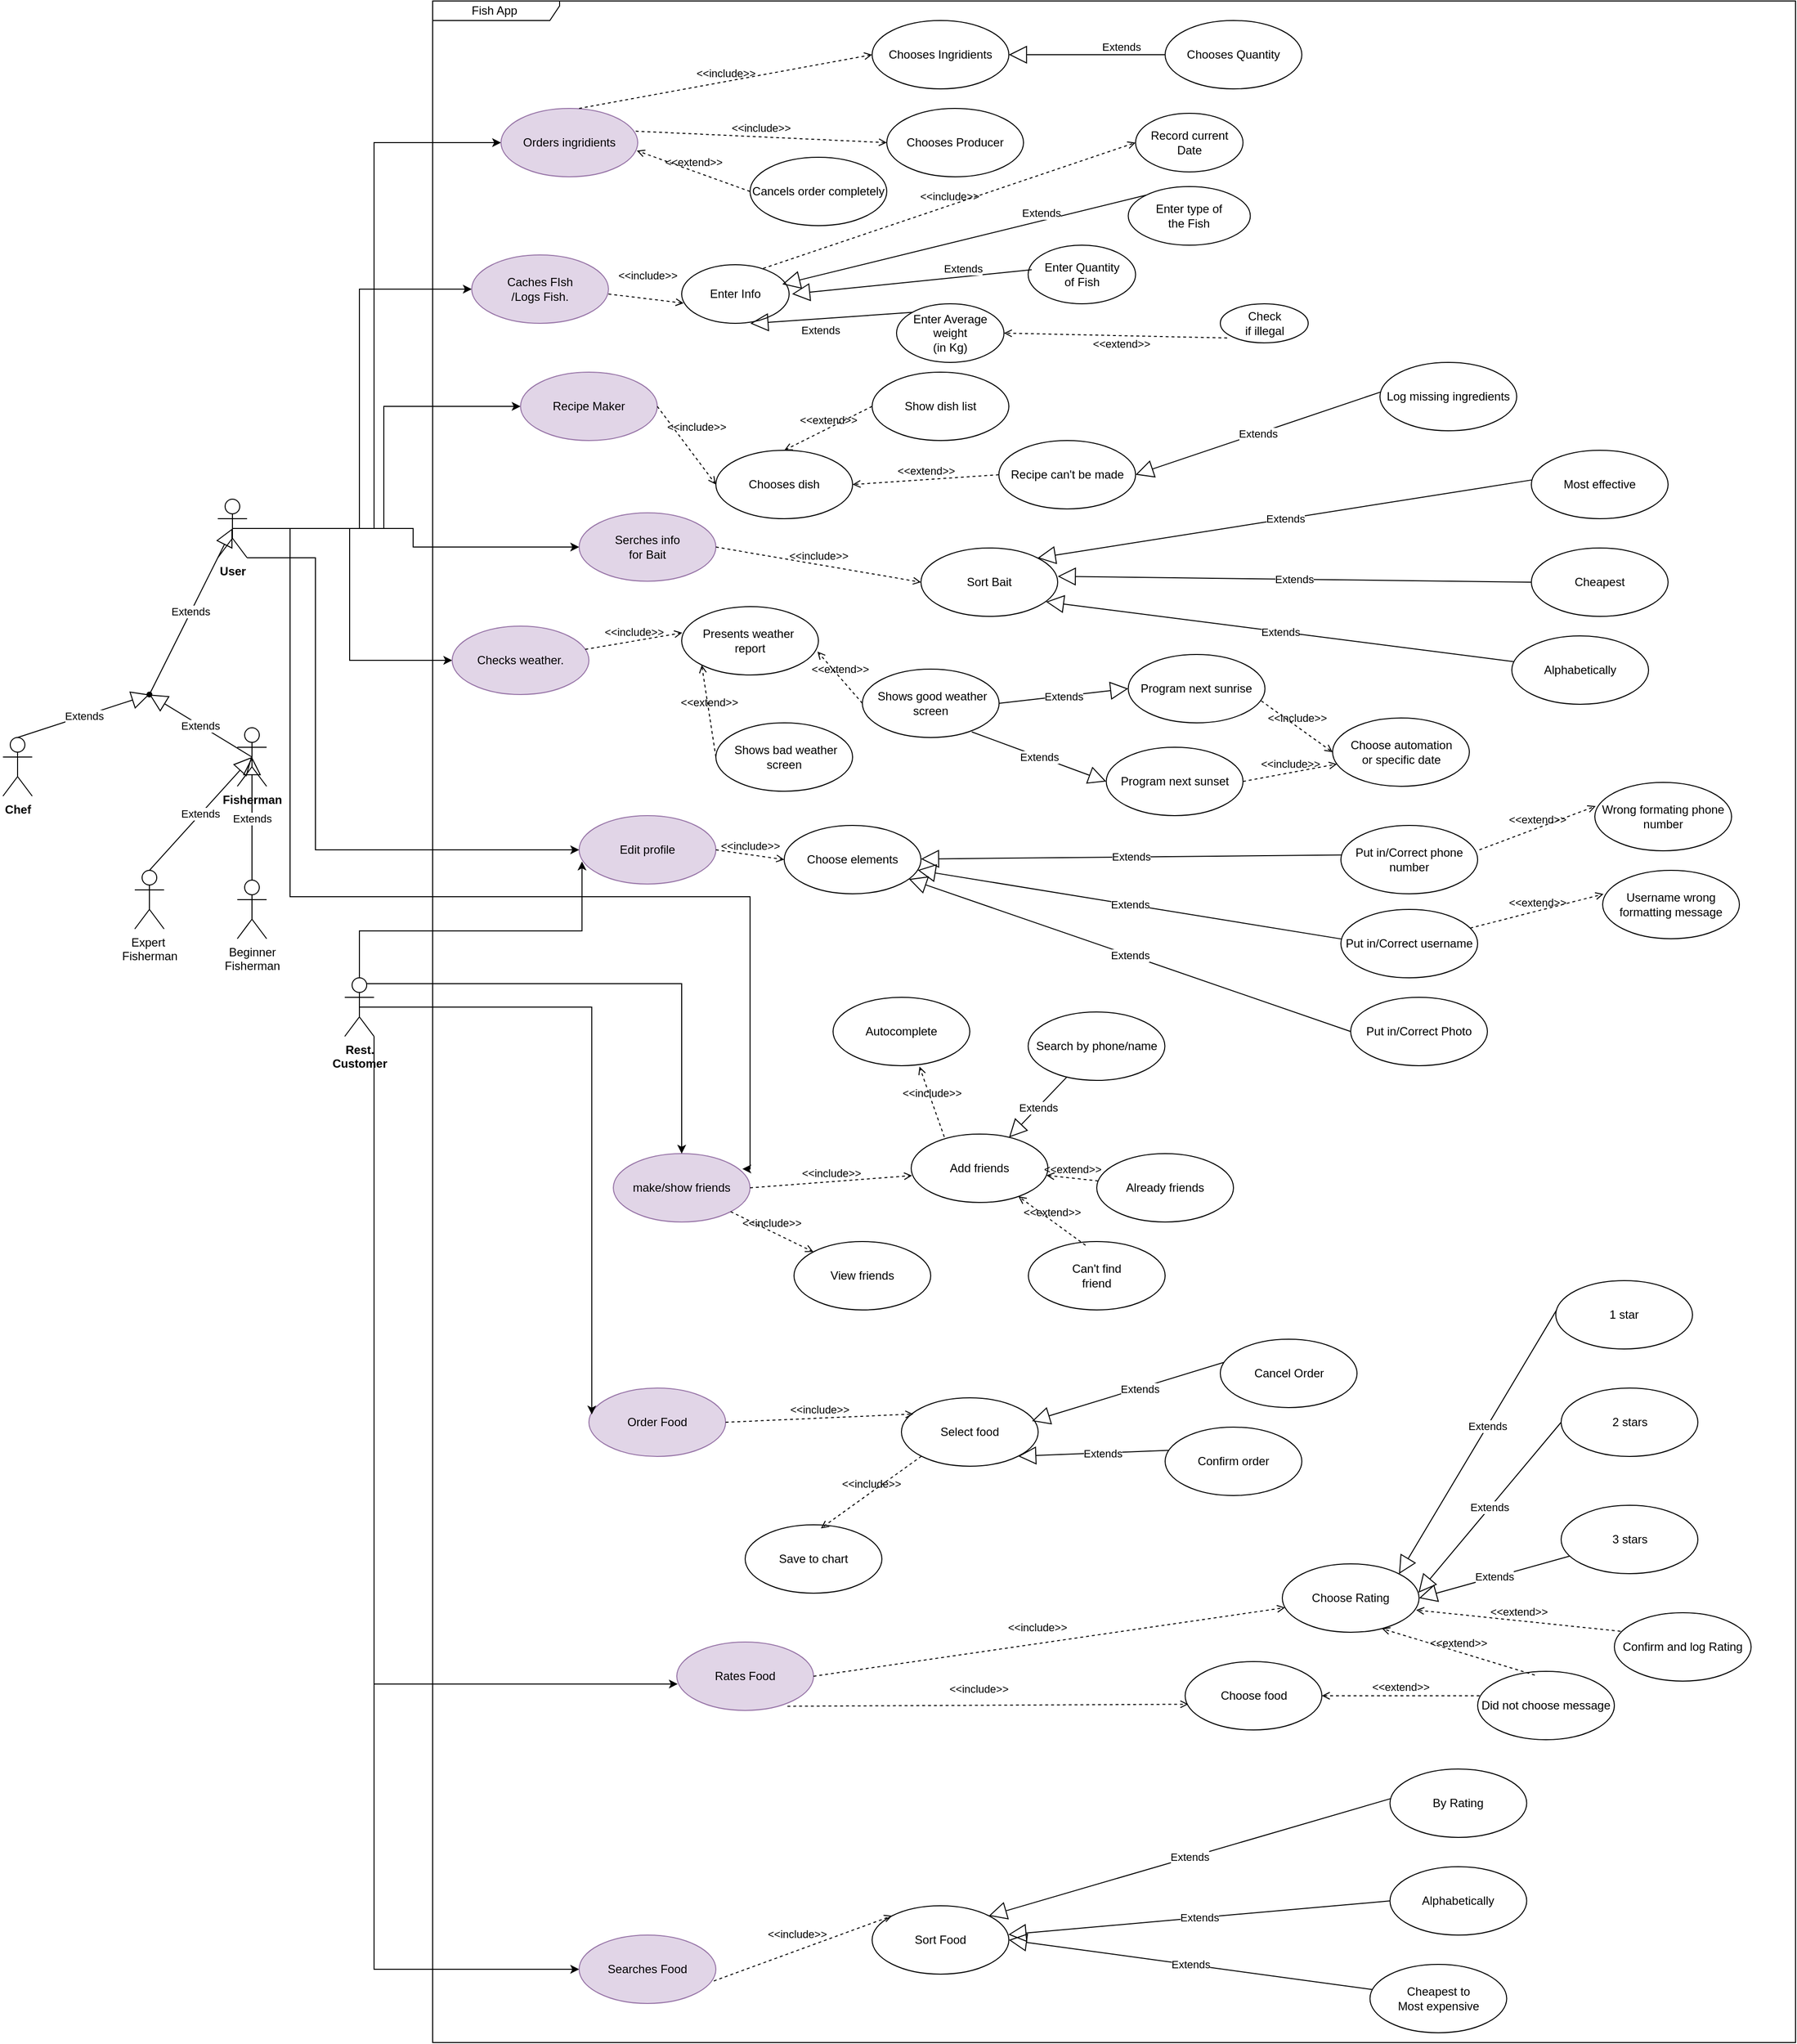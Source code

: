 <mxfile version="27.1.1">
  <diagram name="Page-1" id="aWUXcd9DG55_SVHLmrhw">
    <mxGraphModel dx="2302" dy="1901" grid="1" gridSize="10" guides="1" tooltips="1" connect="1" arrows="1" fold="1" page="1" pageScale="1" pageWidth="850" pageHeight="1100" math="0" shadow="0">
      <root>
        <mxCell id="0" />
        <mxCell id="1" parent="0" />
        <mxCell id="ez_9y8IXUy5wVjMBMklD-14" style="edgeStyle=orthogonalEdgeStyle;rounded=0;orthogonalLoop=1;jettySize=auto;html=1;exitX=0.5;exitY=0.5;exitDx=0;exitDy=0;exitPerimeter=0;entryX=0;entryY=0.5;entryDx=0;entryDy=0;" parent="1" source="ez_9y8IXUy5wVjMBMklD-1" target="ez_9y8IXUy5wVjMBMklD-13" edge="1">
          <mxGeometry relative="1" as="geometry" />
        </mxCell>
        <mxCell id="ez_9y8IXUy5wVjMBMklD-29" style="edgeStyle=orthogonalEdgeStyle;rounded=0;orthogonalLoop=1;jettySize=auto;html=1;exitX=0.5;exitY=0.5;exitDx=0;exitDy=0;exitPerimeter=0;entryX=0;entryY=0.5;entryDx=0;entryDy=0;" parent="1" source="ez_9y8IXUy5wVjMBMklD-1" target="ez_9y8IXUy5wVjMBMklD-28" edge="1">
          <mxGeometry relative="1" as="geometry" />
        </mxCell>
        <mxCell id="ez_9y8IXUy5wVjMBMklD-81" style="edgeStyle=orthogonalEdgeStyle;rounded=0;orthogonalLoop=1;jettySize=auto;html=1;exitX=0.5;exitY=0.5;exitDx=0;exitDy=0;exitPerimeter=0;entryX=0;entryY=0.5;entryDx=0;entryDy=0;" parent="1" source="ez_9y8IXUy5wVjMBMklD-1" target="ez_9y8IXUy5wVjMBMklD-80" edge="1">
          <mxGeometry relative="1" as="geometry" />
        </mxCell>
        <object label="&lt;b&gt;User&lt;/b&gt;" id="ez_9y8IXUy5wVjMBMklD-1">
          <mxCell style="shape=umlActor;verticalLabelPosition=bottom;verticalAlign=top;html=1;outlineConnect=0;movable=1;resizable=1;rotatable=1;deletable=1;editable=1;locked=0;connectable=1;" parent="1" vertex="1">
            <mxGeometry x="-50" y="-10" width="30" height="60" as="geometry" />
          </mxCell>
        </object>
        <mxCell id="ez_9y8IXUy5wVjMBMklD-5" value="Fish App&amp;nbsp;" style="shape=umlFrame;whiteSpace=wrap;html=1;pointerEvents=0;width=130;height=20;" parent="1" vertex="1">
          <mxGeometry x="170" y="-520" width="1395.5" height="2090" as="geometry" />
        </mxCell>
        <mxCell id="ez_9y8IXUy5wVjMBMklD-16" style="edgeStyle=orthogonalEdgeStyle;rounded=0;orthogonalLoop=1;jettySize=auto;html=1;entryX=0;entryY=0.5;entryDx=0;entryDy=0;exitX=0.5;exitY=0.5;exitDx=0;exitDy=0;exitPerimeter=0;" parent="1" source="ez_9y8IXUy5wVjMBMklD-1" target="ez_9y8IXUy5wVjMBMklD-15" edge="1">
          <mxGeometry relative="1" as="geometry">
            <mxPoint x="40" y="280" as="sourcePoint" />
          </mxGeometry>
        </mxCell>
        <mxCell id="ez_9y8IXUy5wVjMBMklD-31" style="edgeStyle=orthogonalEdgeStyle;rounded=0;orthogonalLoop=1;jettySize=auto;html=1;exitX=1;exitY=1;exitDx=0;exitDy=0;exitPerimeter=0;entryX=0;entryY=0.5;entryDx=0;entryDy=0;" parent="1" source="ez_9y8IXUy5wVjMBMklD-8" target="ez_9y8IXUy5wVjMBMklD-30" edge="1">
          <mxGeometry relative="1" as="geometry" />
        </mxCell>
        <object label="&lt;b&gt;Rest.&lt;br&gt;Customer&lt;/b&gt;" id="ez_9y8IXUy5wVjMBMklD-8">
          <mxCell style="shape=umlActor;verticalLabelPosition=bottom;verticalAlign=top;html=1;outlineConnect=0;movable=1;resizable=1;rotatable=1;deletable=1;editable=1;locked=0;connectable=1;" parent="1" vertex="1">
            <mxGeometry x="80" y="480" width="30" height="60" as="geometry" />
          </mxCell>
        </object>
        <mxCell id="ez_9y8IXUy5wVjMBMklD-13" value="Caches FIsh&lt;br&gt;/Logs Fish." style="ellipse;whiteSpace=wrap;html=1;fillColor=#e1d5e7;strokeColor=#9673a6;" parent="1" vertex="1">
          <mxGeometry x="210" y="-260" width="140" height="70" as="geometry" />
        </mxCell>
        <mxCell id="ez_9y8IXUy5wVjMBMklD-15" value="Recipe Maker" style="ellipse;whiteSpace=wrap;html=1;fillColor=#e1d5e7;strokeColor=#9673a6;" parent="1" vertex="1">
          <mxGeometry x="260" y="-140" width="140" height="70" as="geometry" />
        </mxCell>
        <mxCell id="ez_9y8IXUy5wVjMBMklD-17" value="Order Food" style="ellipse;whiteSpace=wrap;html=1;fillColor=#e1d5e7;strokeColor=#9673a6;" parent="1" vertex="1">
          <mxGeometry x="330" y="900" width="140" height="70" as="geometry" />
        </mxCell>
        <mxCell id="ez_9y8IXUy5wVjMBMklD-18" style="edgeStyle=orthogonalEdgeStyle;rounded=0;orthogonalLoop=1;jettySize=auto;html=1;entryX=0.021;entryY=0.386;entryDx=0;entryDy=0;entryPerimeter=0;exitX=0.5;exitY=0.5;exitDx=0;exitDy=0;exitPerimeter=0;" parent="1" source="ez_9y8IXUy5wVjMBMklD-8" target="ez_9y8IXUy5wVjMBMklD-17" edge="1">
          <mxGeometry relative="1" as="geometry" />
        </mxCell>
        <mxCell id="ez_9y8IXUy5wVjMBMklD-20" value="Rates Food" style="ellipse;whiteSpace=wrap;html=1;fillColor=#e1d5e7;strokeColor=#9673a6;" parent="1" vertex="1">
          <mxGeometry x="420" y="1160" width="140" height="70" as="geometry" />
        </mxCell>
        <mxCell id="ez_9y8IXUy5wVjMBMklD-21" style="edgeStyle=orthogonalEdgeStyle;rounded=0;orthogonalLoop=1;jettySize=auto;html=1;exitX=1;exitY=1;exitDx=0;exitDy=0;exitPerimeter=0;entryX=0.007;entryY=0.614;entryDx=0;entryDy=0;entryPerimeter=0;" parent="1" source="ez_9y8IXUy5wVjMBMklD-8" target="ez_9y8IXUy5wVjMBMklD-20" edge="1">
          <mxGeometry relative="1" as="geometry" />
        </mxCell>
        <mxCell id="ez_9y8IXUy5wVjMBMklD-28" value="Checks weather." style="ellipse;whiteSpace=wrap;html=1;fillColor=#e1d5e7;strokeColor=#9673a6;" parent="1" vertex="1">
          <mxGeometry x="190" y="120" width="140" height="70" as="geometry" />
        </mxCell>
        <mxCell id="ez_9y8IXUy5wVjMBMklD-30" value="Searches Food" style="ellipse;whiteSpace=wrap;html=1;fillColor=#e1d5e7;strokeColor=#9673a6;" parent="1" vertex="1">
          <mxGeometry x="320" y="1460" width="140" height="70" as="geometry" />
        </mxCell>
        <mxCell id="ez_9y8IXUy5wVjMBMklD-34" value="Cancel Order" style="ellipse;whiteSpace=wrap;html=1;" parent="1" vertex="1">
          <mxGeometry x="976.5" y="850" width="140" height="70" as="geometry" />
        </mxCell>
        <mxCell id="ez_9y8IXUy5wVjMBMklD-48" value="By Rating" style="ellipse;whiteSpace=wrap;html=1;" parent="1" vertex="1">
          <mxGeometry x="1150.25" y="1290" width="140" height="70" as="geometry" />
        </mxCell>
        <mxCell id="ez_9y8IXUy5wVjMBMklD-49" value="Alphabetically" style="ellipse;whiteSpace=wrap;html=1;" parent="1" vertex="1">
          <mxGeometry x="1150.25" y="1390" width="140" height="70" as="geometry" />
        </mxCell>
        <mxCell id="ez_9y8IXUy5wVjMBMklD-50" value="Cheapest to&lt;br&gt;Most expensive" style="ellipse;whiteSpace=wrap;html=1;" parent="1" vertex="1">
          <mxGeometry x="1129.75" y="1490" width="140" height="70" as="geometry" />
        </mxCell>
        <mxCell id="ez_9y8IXUy5wVjMBMklD-80" value="Serches info&lt;br&gt;for Bait" style="ellipse;whiteSpace=wrap;html=1;fillColor=#e1d5e7;strokeColor=#9673a6;" parent="1" vertex="1">
          <mxGeometry x="320" y="4" width="140" height="70" as="geometry" />
        </mxCell>
        <object label="&lt;b&gt;Chef&lt;/b&gt;" id="ez_9y8IXUy5wVjMBMklD-121">
          <mxCell style="shape=umlActor;verticalLabelPosition=bottom;verticalAlign=top;html=1;outlineConnect=0;movable=1;resizable=1;rotatable=1;deletable=1;editable=1;locked=0;connectable=1;" parent="1" vertex="1">
            <mxGeometry x="-270" y="234" width="30" height="60" as="geometry" />
          </mxCell>
        </object>
        <object label="&lt;b&gt;Fisherman&lt;/b&gt;" id="ez_9y8IXUy5wVjMBMklD-122">
          <mxCell style="shape=umlActor;verticalLabelPosition=bottom;verticalAlign=top;html=1;outlineConnect=0;movable=1;resizable=1;rotatable=1;deletable=1;editable=1;locked=0;connectable=1;" parent="1" vertex="1">
            <mxGeometry x="-30" y="224" width="30" height="60" as="geometry" />
          </mxCell>
        </object>
        <mxCell id="mqHruLJRzrLuczPYelR6-5" value="" style="shape=waypoint;sketch=0;fillStyle=solid;size=6;pointerEvents=1;points=[];fillColor=none;resizable=0;rotatable=0;perimeter=centerPerimeter;snapToPoint=1;" parent="1" vertex="1">
          <mxGeometry x="-130" y="180" width="20" height="20" as="geometry" />
        </mxCell>
        <mxCell id="mqHruLJRzrLuczPYelR6-11" value="Sort Food" style="ellipse;whiteSpace=wrap;html=1;" parent="1" vertex="1">
          <mxGeometry x="620" y="1430" width="140" height="70" as="geometry" />
        </mxCell>
        <mxCell id="mqHruLJRzrLuczPYelR6-15" value="Extends" style="endArrow=block;endSize=16;endFill=0;html=1;rounded=0;exitX=0.5;exitY=0;exitDx=0;exitDy=0;exitPerimeter=0;entryX=0.433;entryY=0.725;entryDx=0;entryDy=0;entryPerimeter=0;" parent="1" source="ez_9y8IXUy5wVjMBMklD-121" target="mqHruLJRzrLuczPYelR6-5" edge="1">
          <mxGeometry width="160" relative="1" as="geometry">
            <mxPoint x="30" y="200" as="sourcePoint" />
            <mxPoint x="190" y="200" as="targetPoint" />
          </mxGeometry>
        </mxCell>
        <mxCell id="mqHruLJRzrLuczPYelR6-16" value="Extends" style="endArrow=block;endSize=16;endFill=0;html=1;rounded=0;exitX=0.5;exitY=0.5;exitDx=0;exitDy=0;exitPerimeter=0;entryX=0.892;entryY=0.558;entryDx=0;entryDy=0;entryPerimeter=0;" parent="1" source="ez_9y8IXUy5wVjMBMklD-122" target="mqHruLJRzrLuczPYelR6-5" edge="1">
          <mxGeometry width="160" relative="1" as="geometry">
            <mxPoint x="-105" y="314" as="sourcePoint" />
            <mxPoint x="-110" y="200" as="targetPoint" />
          </mxGeometry>
        </mxCell>
        <mxCell id="mqHruLJRzrLuczPYelR6-17" value="Extends" style="endArrow=block;endSize=16;endFill=0;html=1;rounded=0;entryX=0.5;entryY=0.5;entryDx=0;entryDy=0;entryPerimeter=0;" parent="1" target="ez_9y8IXUy5wVjMBMklD-1" edge="1">
          <mxGeometry width="160" relative="1" as="geometry">
            <mxPoint x="-120" y="190" as="sourcePoint" />
            <mxPoint x="-100" y="210" as="targetPoint" />
          </mxGeometry>
        </mxCell>
        <mxCell id="mqHruLJRzrLuczPYelR6-19" value="Extends" style="endArrow=block;endSize=16;endFill=0;html=1;rounded=0;entryX=1;entryY=0.5;entryDx=0;entryDy=0;" parent="1" source="ez_9y8IXUy5wVjMBMklD-50" target="mqHruLJRzrLuczPYelR6-11" edge="1">
          <mxGeometry width="160" relative="1" as="geometry">
            <mxPoint x="702.5" y="988" as="sourcePoint" />
            <mxPoint x="697.5" y="874" as="targetPoint" />
          </mxGeometry>
        </mxCell>
        <mxCell id="mqHruLJRzrLuczPYelR6-21" value="Extends" style="endArrow=block;endSize=16;endFill=0;html=1;rounded=0;entryX=0.996;entryY=0.421;entryDx=0;entryDy=0;entryPerimeter=0;exitX=0;exitY=0.5;exitDx=0;exitDy=0;" parent="1" source="ez_9y8IXUy5wVjMBMklD-49" target="mqHruLJRzrLuczPYelR6-11" edge="1">
          <mxGeometry width="160" relative="1" as="geometry">
            <mxPoint x="720" y="914" as="sourcePoint" />
            <mxPoint x="880" y="914" as="targetPoint" />
          </mxGeometry>
        </mxCell>
        <mxCell id="mqHruLJRzrLuczPYelR6-22" value="Extends" style="endArrow=block;endSize=16;endFill=0;html=1;rounded=0;exitX=0.005;exitY=0.433;exitDx=0;exitDy=0;exitPerimeter=0;entryX=1;entryY=0;entryDx=0;entryDy=0;" parent="1" source="ez_9y8IXUy5wVjMBMklD-48" target="mqHruLJRzrLuczPYelR6-11" edge="1">
          <mxGeometry width="160" relative="1" as="geometry">
            <mxPoint x="720" y="894" as="sourcePoint" />
            <mxPoint x="880" y="894" as="targetPoint" />
          </mxGeometry>
        </mxCell>
        <mxCell id="mqHruLJRzrLuczPYelR6-26" value="&amp;lt;&amp;lt;include&amp;gt;&amp;gt;" style="html=1;verticalAlign=bottom;labelBackgroundColor=none;endArrow=open;endFill=0;dashed=1;rounded=0;entryX=0;entryY=0;entryDx=0;entryDy=0;exitX=0.985;exitY=0.671;exitDx=0;exitDy=0;exitPerimeter=0;" parent="1" source="ez_9y8IXUy5wVjMBMklD-30" target="mqHruLJRzrLuczPYelR6-11" edge="1">
          <mxGeometry x="-0.044" y="8" width="160" relative="1" as="geometry">
            <mxPoint x="390" y="834" as="sourcePoint" />
            <mxPoint x="550" y="834" as="targetPoint" />
            <mxPoint as="offset" />
          </mxGeometry>
        </mxCell>
        <mxCell id="mqHruLJRzrLuczPYelR6-28" value="1 star" style="ellipse;whiteSpace=wrap;html=1;" parent="1" vertex="1">
          <mxGeometry x="1320" y="790" width="140" height="70" as="geometry" />
        </mxCell>
        <mxCell id="mqHruLJRzrLuczPYelR6-29" value="2 stars" style="ellipse;whiteSpace=wrap;html=1;" parent="1" vertex="1">
          <mxGeometry x="1325.5" y="900" width="140" height="70" as="geometry" />
        </mxCell>
        <mxCell id="mqHruLJRzrLuczPYelR6-30" value="3 stars" style="ellipse;whiteSpace=wrap;html=1;" parent="1" vertex="1">
          <mxGeometry x="1325.5" y="1020" width="140" height="70" as="geometry" />
        </mxCell>
        <mxCell id="mqHruLJRzrLuczPYelR6-31" value="Choose Rating" style="ellipse;whiteSpace=wrap;html=1;" parent="1" vertex="1">
          <mxGeometry x="1040" y="1080" width="140" height="70" as="geometry" />
        </mxCell>
        <mxCell id="mqHruLJRzrLuczPYelR6-32" value="Extends" style="endArrow=block;endSize=16;endFill=0;html=1;rounded=0;entryX=1;entryY=0.5;entryDx=0;entryDy=0;" parent="1" source="mqHruLJRzrLuczPYelR6-30" target="mqHruLJRzrLuczPYelR6-31" edge="1">
          <mxGeometry width="160" relative="1" as="geometry">
            <mxPoint x="1207.5" y="1074" as="sourcePoint" />
            <mxPoint x="1202.5" y="960" as="targetPoint" />
          </mxGeometry>
        </mxCell>
        <mxCell id="mqHruLJRzrLuczPYelR6-33" value="Extends" style="endArrow=block;endSize=16;endFill=0;html=1;rounded=0;entryX=0.996;entryY=0.421;entryDx=0;entryDy=0;entryPerimeter=0;exitX=0;exitY=0.5;exitDx=0;exitDy=0;" parent="1" source="mqHruLJRzrLuczPYelR6-29" target="mqHruLJRzrLuczPYelR6-31" edge="1">
          <mxGeometry width="160" relative="1" as="geometry">
            <mxPoint x="1225" y="1000" as="sourcePoint" />
            <mxPoint x="1385" y="1000" as="targetPoint" />
          </mxGeometry>
        </mxCell>
        <mxCell id="mqHruLJRzrLuczPYelR6-34" value="Extends" style="endArrow=block;endSize=16;endFill=0;html=1;rounded=0;exitX=0.005;exitY=0.433;exitDx=0;exitDy=0;exitPerimeter=0;entryX=1;entryY=0;entryDx=0;entryDy=0;" parent="1" source="mqHruLJRzrLuczPYelR6-28" target="mqHruLJRzrLuczPYelR6-31" edge="1">
          <mxGeometry x="-0.124" width="160" relative="1" as="geometry">
            <mxPoint x="1270" y="704" as="sourcePoint" />
            <mxPoint x="1430" y="704" as="targetPoint" />
            <mxPoint y="1" as="offset" />
          </mxGeometry>
        </mxCell>
        <mxCell id="mqHruLJRzrLuczPYelR6-36" value="&amp;lt;&amp;lt;include&amp;gt;&amp;gt;" style="html=1;verticalAlign=bottom;labelBackgroundColor=none;endArrow=open;endFill=0;dashed=1;rounded=0;exitX=1;exitY=0.5;exitDx=0;exitDy=0;" parent="1" source="ez_9y8IXUy5wVjMBMklD-20" target="mqHruLJRzrLuczPYelR6-31" edge="1">
          <mxGeometry x="-0.044" y="8" width="160" relative="1" as="geometry">
            <mxPoint x="1010" y="644" as="sourcePoint" />
            <mxPoint x="1153" y="727" as="targetPoint" />
            <mxPoint as="offset" />
          </mxGeometry>
        </mxCell>
        <mxCell id="mqHruLJRzrLuczPYelR6-39" value="Recipe can&#39;t be made" style="ellipse;whiteSpace=wrap;html=1;" parent="1" vertex="1">
          <mxGeometry x="749.75" y="-70" width="140" height="70" as="geometry" />
        </mxCell>
        <mxCell id="mqHruLJRzrLuczPYelR6-40" value="&amp;lt;&amp;lt;extend&amp;gt;&amp;gt;" style="html=1;verticalAlign=bottom;labelBackgroundColor=none;endArrow=open;endFill=0;dashed=1;rounded=0;entryX=1;entryY=0.5;entryDx=0;entryDy=0;exitX=0;exitY=0.5;exitDx=0;exitDy=0;" parent="1" source="mqHruLJRzrLuczPYelR6-39" target="Aiw2MCmzA_RACeRGijV2-4" edge="1">
          <mxGeometry width="160" relative="1" as="geometry">
            <mxPoint x="580.5" y="430" as="sourcePoint" />
            <mxPoint x="470.5" y="250" as="targetPoint" />
          </mxGeometry>
        </mxCell>
        <mxCell id="mqHruLJRzrLuczPYelR6-41" value="Log missing ingredients " style="ellipse;whiteSpace=wrap;html=1;" parent="1" vertex="1">
          <mxGeometry x="1140" y="-150" width="140" height="70" as="geometry" />
        </mxCell>
        <mxCell id="mqHruLJRzrLuczPYelR6-42" value="Extends" style="endArrow=block;endSize=16;endFill=0;html=1;rounded=0;exitX=0.005;exitY=0.433;exitDx=0;exitDy=0;exitPerimeter=0;entryX=1;entryY=0.5;entryDx=0;entryDy=0;" parent="1" source="mqHruLJRzrLuczPYelR6-41" target="mqHruLJRzrLuczPYelR6-39" edge="1">
          <mxGeometry width="160" relative="1" as="geometry">
            <mxPoint x="731" y="464" as="sourcePoint" />
            <mxPoint x="710" y="394" as="targetPoint" />
          </mxGeometry>
        </mxCell>
        <mxCell id="mqHruLJRzrLuczPYelR6-44" value="Most effective" style="ellipse;whiteSpace=wrap;html=1;" parent="1" vertex="1">
          <mxGeometry x="1295" y="-60" width="140" height="70" as="geometry" />
        </mxCell>
        <mxCell id="mqHruLJRzrLuczPYelR6-45" value="Cheapest" style="ellipse;whiteSpace=wrap;html=1;" parent="1" vertex="1">
          <mxGeometry x="1295" y="40" width="140" height="70" as="geometry" />
        </mxCell>
        <mxCell id="mqHruLJRzrLuczPYelR6-46" value="Alphabetically" style="ellipse;whiteSpace=wrap;html=1;" parent="1" vertex="1">
          <mxGeometry x="1275" y="130" width="140" height="70" as="geometry" />
        </mxCell>
        <mxCell id="mqHruLJRzrLuczPYelR6-47" value="Sort Bait" style="ellipse;whiteSpace=wrap;html=1;" parent="1" vertex="1">
          <mxGeometry x="670" y="40" width="140" height="70" as="geometry" />
        </mxCell>
        <mxCell id="mqHruLJRzrLuczPYelR6-48" value="Extends" style="endArrow=block;endSize=16;endFill=0;html=1;rounded=0;entryX=0.914;entryY=0.786;entryDx=0;entryDy=0;entryPerimeter=0;" parent="1" source="mqHruLJRzrLuczPYelR6-46" target="mqHruLJRzrLuczPYelR6-47" edge="1">
          <mxGeometry width="160" relative="1" as="geometry">
            <mxPoint x="992.5" y="278" as="sourcePoint" />
            <mxPoint x="987.5" y="164" as="targetPoint" />
          </mxGeometry>
        </mxCell>
        <mxCell id="mqHruLJRzrLuczPYelR6-49" value="Extends" style="endArrow=block;endSize=16;endFill=0;html=1;rounded=0;entryX=0.996;entryY=0.421;entryDx=0;entryDy=0;entryPerimeter=0;exitX=0;exitY=0.5;exitDx=0;exitDy=0;" parent="1" source="mqHruLJRzrLuczPYelR6-45" target="mqHruLJRzrLuczPYelR6-47" edge="1">
          <mxGeometry width="160" relative="1" as="geometry">
            <mxPoint x="1010" y="204" as="sourcePoint" />
            <mxPoint x="1170" y="204" as="targetPoint" />
            <Array as="points">
              <mxPoint x="810" y="69" />
            </Array>
          </mxGeometry>
        </mxCell>
        <mxCell id="mqHruLJRzrLuczPYelR6-50" value="Extends" style="endArrow=block;endSize=16;endFill=0;html=1;rounded=0;exitX=0.005;exitY=0.433;exitDx=0;exitDy=0;exitPerimeter=0;entryX=1;entryY=0;entryDx=0;entryDy=0;" parent="1" source="mqHruLJRzrLuczPYelR6-44" target="mqHruLJRzrLuczPYelR6-47" edge="1">
          <mxGeometry width="160" relative="1" as="geometry">
            <mxPoint x="1010" y="184" as="sourcePoint" />
            <mxPoint x="1170" y="184" as="targetPoint" />
            <Array as="points" />
          </mxGeometry>
        </mxCell>
        <mxCell id="mqHruLJRzrLuczPYelR6-51" value="&amp;lt;&amp;lt;include&amp;gt;&amp;gt;" style="html=1;verticalAlign=bottom;labelBackgroundColor=none;endArrow=open;endFill=0;dashed=1;rounded=0;exitX=1;exitY=0.5;exitDx=0;exitDy=0;entryX=0;entryY=0.5;entryDx=0;entryDy=0;" parent="1" source="ez_9y8IXUy5wVjMBMklD-80" target="mqHruLJRzrLuczPYelR6-47" edge="1">
          <mxGeometry width="160" relative="1" as="geometry">
            <mxPoint x="830" y="230" as="sourcePoint" />
            <mxPoint x="990" y="230" as="targetPoint" />
          </mxGeometry>
        </mxCell>
        <mxCell id="mqHruLJRzrLuczPYelR6-53" value="&lt;div&gt;Expert&amp;nbsp;&lt;/div&gt;&lt;div&gt;Fisherman&lt;/div&gt;" style="shape=umlActor;verticalLabelPosition=bottom;verticalAlign=top;html=1;" parent="1" vertex="1">
          <mxGeometry x="-135" y="370" width="30" height="60" as="geometry" />
        </mxCell>
        <mxCell id="mqHruLJRzrLuczPYelR6-54" value="&lt;div&gt;Beginner&lt;/div&gt;&lt;div&gt;Fisherman&lt;/div&gt;" style="shape=umlActor;verticalLabelPosition=bottom;verticalAlign=top;html=1;" parent="1" vertex="1">
          <mxGeometry x="-30" y="380" width="30" height="60" as="geometry" />
        </mxCell>
        <mxCell id="mqHruLJRzrLuczPYelR6-57" value="Extends" style="endArrow=block;endSize=16;endFill=0;html=1;rounded=0;exitX=0.5;exitY=0;exitDx=0;exitDy=0;exitPerimeter=0;entryX=0.5;entryY=0.5;entryDx=0;entryDy=0;entryPerimeter=0;" parent="1" source="mqHruLJRzrLuczPYelR6-53" target="ez_9y8IXUy5wVjMBMklD-122" edge="1">
          <mxGeometry width="160" relative="1" as="geometry">
            <mxPoint x="842" y="324" as="sourcePoint" />
            <mxPoint x="760" y="295" as="targetPoint" />
          </mxGeometry>
        </mxCell>
        <mxCell id="mqHruLJRzrLuczPYelR6-58" value="Extends" style="endArrow=block;endSize=16;endFill=0;html=1;rounded=0;exitX=0.5;exitY=0;exitDx=0;exitDy=0;exitPerimeter=0;entryX=0.5;entryY=0.5;entryDx=0;entryDy=0;entryPerimeter=0;" parent="1" source="mqHruLJRzrLuczPYelR6-54" target="ez_9y8IXUy5wVjMBMklD-122" edge="1">
          <mxGeometry width="160" relative="1" as="geometry">
            <mxPoint x="-110" y="380" as="sourcePoint" />
            <mxPoint x="-5" y="264" as="targetPoint" />
          </mxGeometry>
        </mxCell>
        <mxCell id="mqHruLJRzrLuczPYelR6-60" value="Edit profile" style="ellipse;whiteSpace=wrap;html=1;fillColor=#e1d5e7;strokeColor=#9673a6;" parent="1" vertex="1">
          <mxGeometry x="320" y="314" width="140" height="70" as="geometry" />
        </mxCell>
        <mxCell id="mqHruLJRzrLuczPYelR6-61" style="edgeStyle=orthogonalEdgeStyle;rounded=0;orthogonalLoop=1;jettySize=auto;html=1;entryX=0;entryY=0.5;entryDx=0;entryDy=0;exitX=1;exitY=1;exitDx=0;exitDy=0;exitPerimeter=0;" parent="1" source="ez_9y8IXUy5wVjMBMklD-1" target="mqHruLJRzrLuczPYelR6-60" edge="1">
          <mxGeometry relative="1" as="geometry">
            <mxPoint x="-25" y="30" as="sourcePoint" />
            <mxPoint x="320" y="295" as="targetPoint" />
            <Array as="points">
              <mxPoint x="50" y="50" />
              <mxPoint x="50" y="349" />
            </Array>
          </mxGeometry>
        </mxCell>
        <mxCell id="mqHruLJRzrLuczPYelR6-62" style="edgeStyle=orthogonalEdgeStyle;rounded=0;orthogonalLoop=1;jettySize=auto;html=1;entryX=0.021;entryY=0.671;entryDx=0;entryDy=0;exitX=0.5;exitY=0;exitDx=0;exitDy=0;exitPerimeter=0;entryPerimeter=0;fontStyle=1" parent="1" source="ez_9y8IXUy5wVjMBMklD-8" target="mqHruLJRzrLuczPYelR6-60" edge="1">
          <mxGeometry relative="1" as="geometry">
            <mxPoint x="140" y="380" as="sourcePoint" />
            <mxPoint x="330" y="305" as="targetPoint" />
          </mxGeometry>
        </mxCell>
        <mxCell id="mqHruLJRzrLuczPYelR6-63" value="Put in/Correct username" style="ellipse;whiteSpace=wrap;html=1;" parent="1" vertex="1">
          <mxGeometry x="1100" y="410" width="140" height="70" as="geometry" />
        </mxCell>
        <mxCell id="mqHruLJRzrLuczPYelR6-64" value="Put in/Correct Photo" style="ellipse;whiteSpace=wrap;html=1;" parent="1" vertex="1">
          <mxGeometry x="1110" y="500" width="140" height="70" as="geometry" />
        </mxCell>
        <mxCell id="mqHruLJRzrLuczPYelR6-65" value="Extends" style="endArrow=block;endSize=16;endFill=0;html=1;rounded=0;exitX=0;exitY=0.5;exitDx=0;exitDy=0;" parent="1" source="mqHruLJRzrLuczPYelR6-64" target="mqHruLJRzrLuczPYelR6-68" edge="1">
          <mxGeometry width="160" relative="1" as="geometry">
            <mxPoint x="771.5" y="534" as="sourcePoint" />
            <mxPoint x="801" y="474" as="targetPoint" />
          </mxGeometry>
        </mxCell>
        <mxCell id="mqHruLJRzrLuczPYelR6-66" value="Extends" style="endArrow=block;endSize=16;endFill=0;html=1;rounded=0;exitX=0.005;exitY=0.433;exitDx=0;exitDy=0;exitPerimeter=0;" parent="1" source="mqHruLJRzrLuczPYelR6-63" target="mqHruLJRzrLuczPYelR6-68" edge="1">
          <mxGeometry width="160" relative="1" as="geometry">
            <mxPoint x="500.75" y="544" as="sourcePoint" />
            <mxPoint x="810.5" y="384" as="targetPoint" />
          </mxGeometry>
        </mxCell>
        <mxCell id="mqHruLJRzrLuczPYelR6-68" value="Choose elements" style="ellipse;whiteSpace=wrap;html=1;" parent="1" vertex="1">
          <mxGeometry x="530" y="324" width="140" height="70" as="geometry" />
        </mxCell>
        <mxCell id="mqHruLJRzrLuczPYelR6-69" value="&amp;lt;&amp;lt;include&amp;gt;&amp;gt;" style="html=1;verticalAlign=bottom;labelBackgroundColor=none;endArrow=open;endFill=0;dashed=1;rounded=0;exitX=1;exitY=0.5;exitDx=0;exitDy=0;entryX=0;entryY=0.5;entryDx=0;entryDy=0;" parent="1" source="mqHruLJRzrLuczPYelR6-60" target="mqHruLJRzrLuczPYelR6-68" edge="1">
          <mxGeometry width="160" relative="1" as="geometry">
            <mxPoint x="400" y="394" as="sourcePoint" />
            <mxPoint x="560" y="394" as="targetPoint" />
          </mxGeometry>
        </mxCell>
        <mxCell id="mqHruLJRzrLuczPYelR6-70" value="Put in/Correct phone number" style="ellipse;whiteSpace=wrap;html=1;" parent="1" vertex="1">
          <mxGeometry x="1100" y="324" width="140" height="70" as="geometry" />
        </mxCell>
        <mxCell id="mqHruLJRzrLuczPYelR6-71" value="Extends" style="endArrow=block;endSize=16;endFill=0;html=1;rounded=0;exitX=0.005;exitY=0.433;exitDx=0;exitDy=0;exitPerimeter=0;" parent="1" source="mqHruLJRzrLuczPYelR6-70" target="mqHruLJRzrLuczPYelR6-68" edge="1">
          <mxGeometry width="160" relative="1" as="geometry">
            <mxPoint x="500.75" y="330" as="sourcePoint" />
            <mxPoint x="670" y="146" as="targetPoint" />
          </mxGeometry>
        </mxCell>
        <mxCell id="d70hiehiens7spyheg7w-2" value="&amp;nbsp;Shows good weather screen" style="ellipse;whiteSpace=wrap;html=1;" parent="1" vertex="1">
          <mxGeometry x="610" y="164" width="140" height="70" as="geometry" />
        </mxCell>
        <mxCell id="d70hiehiens7spyheg7w-4" value="Program next sunset" style="ellipse;whiteSpace=wrap;html=1;" parent="1" vertex="1">
          <mxGeometry x="859.75" y="244" width="140" height="70" as="geometry" />
        </mxCell>
        <mxCell id="d70hiehiens7spyheg7w-6" value="Program next sunrise" style="ellipse;whiteSpace=wrap;html=1;" parent="1" vertex="1">
          <mxGeometry x="882.25" y="149" width="140" height="70" as="geometry" />
        </mxCell>
        <mxCell id="d70hiehiens7spyheg7w-8" value="&amp;nbsp;Shows bad weather screen" style="ellipse;whiteSpace=wrap;html=1;" parent="1" vertex="1">
          <mxGeometry x="460" y="219" width="140" height="70" as="geometry" />
        </mxCell>
        <mxCell id="d70hiehiens7spyheg7w-9" value="&amp;lt;&amp;lt;extend&amp;gt;&amp;gt;" style="html=1;verticalAlign=bottom;labelBackgroundColor=none;endArrow=open;endFill=0;dashed=1;rounded=0;exitX=0;exitY=0.5;exitDx=0;exitDy=0;entryX=0;entryY=1;entryDx=0;entryDy=0;" parent="1" source="d70hiehiens7spyheg7w-8" target="Jjwb29D0cj085MuCLYyG-1" edge="1">
          <mxGeometry width="160" relative="1" as="geometry">
            <mxPoint x="490.96" y="372.97" as="sourcePoint" />
            <mxPoint x="320.0" y="180.0" as="targetPoint" />
          </mxGeometry>
        </mxCell>
        <mxCell id="d70hiehiens7spyheg7w-11" value="make/show friends" style="ellipse;whiteSpace=wrap;html=1;fillColor=#e1d5e7;strokeColor=#9673a6;" parent="1" vertex="1">
          <mxGeometry x="355" y="660" width="140" height="70" as="geometry" />
        </mxCell>
        <mxCell id="d70hiehiens7spyheg7w-13" value="&amp;lt;&amp;lt;include&amp;gt;&amp;gt;" style="html=1;verticalAlign=bottom;labelBackgroundColor=none;endArrow=open;endFill=0;dashed=1;rounded=0;exitX=1;exitY=0.5;exitDx=0;exitDy=0;entryX=0.006;entryY=0.607;entryDx=0;entryDy=0;entryPerimeter=0;" parent="1" source="d70hiehiens7spyheg7w-11" target="d70hiehiens7spyheg7w-14" edge="1">
          <mxGeometry width="160" relative="1" as="geometry">
            <mxPoint x="470" y="680" as="sourcePoint" />
            <mxPoint x="630" y="680" as="targetPoint" />
          </mxGeometry>
        </mxCell>
        <mxCell id="d70hiehiens7spyheg7w-14" value="Add friends" style="ellipse;whiteSpace=wrap;html=1;" parent="1" vertex="1">
          <mxGeometry x="660" y="640" width="140" height="70" as="geometry" />
        </mxCell>
        <mxCell id="d70hiehiens7spyheg7w-15" style="edgeStyle=orthogonalEdgeStyle;rounded=0;orthogonalLoop=1;jettySize=auto;html=1;entryX=0.5;entryY=0;entryDx=0;entryDy=0;exitX=0.75;exitY=0.1;exitDx=0;exitDy=0;exitPerimeter=0;" parent="1" source="ez_9y8IXUy5wVjMBMklD-8" target="d70hiehiens7spyheg7w-11" edge="1">
          <mxGeometry relative="1" as="geometry">
            <mxPoint x="175.75" y="490" as="sourcePoint" />
            <mxPoint x="423.75" y="932" as="targetPoint" />
          </mxGeometry>
        </mxCell>
        <mxCell id="d70hiehiens7spyheg7w-16" value="Search by phone/name" style="ellipse;whiteSpace=wrap;html=1;" parent="1" vertex="1">
          <mxGeometry x="779.75" y="515" width="140" height="70" as="geometry" />
        </mxCell>
        <mxCell id="d70hiehiens7spyheg7w-19" value="Extends" style="endArrow=block;endSize=16;endFill=0;html=1;rounded=0;" parent="1" source="d70hiehiens7spyheg7w-16" target="d70hiehiens7spyheg7w-14" edge="1">
          <mxGeometry width="160" relative="1" as="geometry">
            <mxPoint x="876.5" y="504" as="sourcePoint" />
            <mxPoint x="810.5" y="710" as="targetPoint" />
          </mxGeometry>
        </mxCell>
        <mxCell id="d70hiehiens7spyheg7w-20" value="&lt;div&gt;Can&#39;t find &lt;br&gt;&lt;/div&gt;&lt;div&gt;friend&lt;/div&gt;" style="ellipse;whiteSpace=wrap;html=1;" parent="1" vertex="1">
          <mxGeometry x="780" y="750" width="140" height="70" as="geometry" />
        </mxCell>
        <mxCell id="d70hiehiens7spyheg7w-21" value="&amp;lt;&amp;lt;extend&amp;gt;&amp;gt;" style="html=1;verticalAlign=bottom;labelBackgroundColor=none;endArrow=open;endFill=0;dashed=1;rounded=0;exitX=0.418;exitY=0.055;exitDx=0;exitDy=0;exitPerimeter=0;" parent="1" source="d70hiehiens7spyheg7w-20" target="d70hiehiens7spyheg7w-14" edge="1">
          <mxGeometry width="160" relative="1" as="geometry">
            <mxPoint x="520" y="720" as="sourcePoint" />
            <mxPoint x="680" y="720" as="targetPoint" />
          </mxGeometry>
        </mxCell>
        <mxCell id="d70hiehiens7spyheg7w-22" style="edgeStyle=orthogonalEdgeStyle;rounded=0;orthogonalLoop=1;jettySize=auto;html=1;exitX=0.5;exitY=0.5;exitDx=0;exitDy=0;exitPerimeter=0;entryX=0;entryY=0.5;entryDx=0;entryDy=0;" parent="1" source="ez_9y8IXUy5wVjMBMklD-1" target="d70hiehiens7spyheg7w-23" edge="1">
          <mxGeometry relative="1" as="geometry">
            <mxPoint x="-20" y="-165" as="sourcePoint" />
            <mxPoint x="225" y="-410" as="targetPoint" />
          </mxGeometry>
        </mxCell>
        <mxCell id="d70hiehiens7spyheg7w-23" value="Orders ingridients" style="ellipse;whiteSpace=wrap;html=1;fillColor=#e1d5e7;strokeColor=#9673a6;" parent="1" vertex="1">
          <mxGeometry x="240" y="-410" width="140" height="70" as="geometry" />
        </mxCell>
        <mxCell id="d70hiehiens7spyheg7w-24" value="Cancels order completely" style="ellipse;whiteSpace=wrap;html=1;" parent="1" vertex="1">
          <mxGeometry x="495" y="-360" width="140" height="70" as="geometry" />
        </mxCell>
        <mxCell id="d70hiehiens7spyheg7w-25" value="&amp;lt;&amp;lt;extend&amp;gt;&amp;gt;" style="html=1;verticalAlign=bottom;labelBackgroundColor=none;endArrow=open;endFill=0;dashed=1;rounded=0;entryX=0.993;entryY=0.618;entryDx=0;entryDy=0;exitX=0;exitY=0.5;exitDx=0;exitDy=0;entryPerimeter=0;" parent="1" source="d70hiehiens7spyheg7w-24" target="d70hiehiens7spyheg7w-23" edge="1">
          <mxGeometry width="160" relative="1" as="geometry">
            <mxPoint x="610" y="80" as="sourcePoint" />
            <mxPoint x="390" y="-355" as="targetPoint" />
          </mxGeometry>
        </mxCell>
        <mxCell id="d70hiehiens7spyheg7w-27" value="Chooses Producer" style="ellipse;whiteSpace=wrap;html=1;" parent="1" vertex="1">
          <mxGeometry x="635" y="-410" width="140" height="70" as="geometry" />
        </mxCell>
        <mxCell id="d70hiehiens7spyheg7w-28" value="Chooses Ingridients" style="ellipse;whiteSpace=wrap;html=1;" parent="1" vertex="1">
          <mxGeometry x="620" y="-500" width="140" height="70" as="geometry" />
        </mxCell>
        <mxCell id="d70hiehiens7spyheg7w-29" value="&amp;lt;&amp;lt;include&amp;gt;&amp;gt;" style="html=1;verticalAlign=bottom;labelBackgroundColor=none;endArrow=open;endFill=0;dashed=1;rounded=0;entryX=0;entryY=0.5;entryDx=0;entryDy=0;exitX=0.571;exitY=0;exitDx=0;exitDy=0;exitPerimeter=0;" parent="1" source="d70hiehiens7spyheg7w-23" target="d70hiehiens7spyheg7w-28" edge="1">
          <mxGeometry width="160" relative="1" as="geometry">
            <mxPoint x="470" y="-230" as="sourcePoint" />
            <mxPoint x="630" y="-230" as="targetPoint" />
          </mxGeometry>
        </mxCell>
        <mxCell id="d70hiehiens7spyheg7w-30" value="&amp;lt;&amp;lt;include&amp;gt;&amp;gt;" style="html=1;verticalAlign=bottom;labelBackgroundColor=none;endArrow=open;endFill=0;dashed=1;rounded=0;entryX=0;entryY=0.5;entryDx=0;entryDy=0;exitX=0.985;exitY=0.333;exitDx=0;exitDy=0;exitPerimeter=0;" parent="1" source="d70hiehiens7spyheg7w-23" target="d70hiehiens7spyheg7w-27" edge="1">
          <mxGeometry width="160" relative="1" as="geometry">
            <mxPoint x="470" y="-230" as="sourcePoint" />
            <mxPoint x="630" y="-230" as="targetPoint" />
          </mxGeometry>
        </mxCell>
        <mxCell id="d70hiehiens7spyheg7w-31" style="edgeStyle=orthogonalEdgeStyle;rounded=0;orthogonalLoop=1;jettySize=auto;html=1;entryX=0.944;entryY=0.224;entryDx=0;entryDy=0;entryPerimeter=0;exitX=0.5;exitY=0.5;exitDx=0;exitDy=0;exitPerimeter=0;" parent="1" source="ez_9y8IXUy5wVjMBMklD-1" target="d70hiehiens7spyheg7w-11" edge="1">
          <mxGeometry relative="1" as="geometry">
            <mxPoint x="70" y="40" as="sourcePoint" />
            <mxPoint x="494.92" y="660.0" as="targetPoint" />
            <Array as="points">
              <mxPoint x="24" y="20" />
              <mxPoint x="24" y="397" />
              <mxPoint x="495" y="397" />
              <mxPoint x="495" y="676" />
            </Array>
          </mxGeometry>
        </mxCell>
        <mxCell id="Aiw2MCmzA_RACeRGijV2-4" value="Chooses dish" style="ellipse;whiteSpace=wrap;html=1;" parent="1" vertex="1">
          <mxGeometry x="460" y="-60" width="140" height="70" as="geometry" />
        </mxCell>
        <mxCell id="Aiw2MCmzA_RACeRGijV2-5" value="&amp;lt;&amp;lt;include&amp;gt;&amp;gt;" style="html=1;verticalAlign=bottom;labelBackgroundColor=none;endArrow=open;endFill=0;dashed=1;rounded=0;exitX=1;exitY=0.5;exitDx=0;exitDy=0;entryX=0;entryY=0.5;entryDx=0;entryDy=0;" parent="1" source="ez_9y8IXUy5wVjMBMklD-15" target="Aiw2MCmzA_RACeRGijV2-4" edge="1">
          <mxGeometry x="-0.049" y="14" width="160" relative="1" as="geometry">
            <mxPoint x="470" y="49" as="sourcePoint" />
            <mxPoint x="680" y="85" as="targetPoint" />
            <mxPoint as="offset" />
          </mxGeometry>
        </mxCell>
        <mxCell id="94mmKuE0Teior1SnlnPN-1" value="Record current Date" style="ellipse;whiteSpace=wrap;html=1;" parent="1" vertex="1">
          <mxGeometry x="889.75" y="-405" width="110" height="60" as="geometry" />
        </mxCell>
        <mxCell id="94mmKuE0Teior1SnlnPN-2" value="Enter type of &lt;br&gt;the Fish" style="ellipse;whiteSpace=wrap;html=1;" parent="1" vertex="1">
          <mxGeometry x="882.25" y="-330" width="125" height="60" as="geometry" />
        </mxCell>
        <mxCell id="94mmKuE0Teior1SnlnPN-3" value="Enter Quantity &lt;br&gt;of Fish" style="ellipse;whiteSpace=wrap;html=1;" parent="1" vertex="1">
          <mxGeometry x="779.75" y="-270" width="110" height="60" as="geometry" />
        </mxCell>
        <mxCell id="94mmKuE0Teior1SnlnPN-7" value="Enter Average weight&lt;br&gt;(in Kg)" style="ellipse;whiteSpace=wrap;html=1;" parent="1" vertex="1">
          <mxGeometry x="645" y="-210" width="110" height="60" as="geometry" />
        </mxCell>
        <mxCell id="94mmKuE0Teior1SnlnPN-9" value="Check &lt;br&gt;if illegal" style="ellipse;whiteSpace=wrap;html=1;" parent="1" vertex="1">
          <mxGeometry x="976.5" y="-210" width="90" height="40" as="geometry" />
        </mxCell>
        <mxCell id="94mmKuE0Teior1SnlnPN-11" value="Enter Info" style="ellipse;whiteSpace=wrap;html=1;" parent="1" vertex="1">
          <mxGeometry x="425" y="-250" width="110" height="60" as="geometry" />
        </mxCell>
        <mxCell id="94mmKuE0Teior1SnlnPN-12" value="&amp;lt;&amp;lt;include&amp;gt;&amp;gt;" style="html=1;verticalAlign=bottom;labelBackgroundColor=none;endArrow=open;endFill=0;dashed=1;rounded=0;exitX=1;exitY=0.5;exitDx=0;exitDy=0;entryX=0.018;entryY=0.656;entryDx=0;entryDy=0;entryPerimeter=0;" parent="1" target="94mmKuE0Teior1SnlnPN-11" edge="1">
          <mxGeometry x="-0.007" y="15" width="160" relative="1" as="geometry">
            <mxPoint x="350" y="-220" as="sourcePoint" />
            <mxPoint x="390" y="-170" as="targetPoint" />
            <mxPoint as="offset" />
          </mxGeometry>
        </mxCell>
        <mxCell id="94mmKuE0Teior1SnlnPN-14" value="Extends" style="endArrow=block;endSize=16;endFill=0;html=1;rounded=0;exitX=0;exitY=0;exitDx=0;exitDy=0;entryX=0.995;entryY=0.364;entryDx=0;entryDy=0;entryPerimeter=0;" parent="1" source="94mmKuE0Teior1SnlnPN-2" edge="1">
          <mxGeometry x="-0.432" y="-8" width="160" relative="1" as="geometry">
            <mxPoint x="820" y="-315" as="sourcePoint" />
            <mxPoint x="528" y="-230" as="targetPoint" />
            <Array as="points" />
            <mxPoint as="offset" />
          </mxGeometry>
        </mxCell>
        <mxCell id="94mmKuE0Teior1SnlnPN-15" value="Extends" style="endArrow=block;endSize=16;endFill=0;html=1;rounded=0;exitX=0.033;exitY=0.419;exitDx=0;exitDy=0;entryX=0.995;entryY=0.364;entryDx=0;entryDy=0;entryPerimeter=0;exitPerimeter=0;" parent="1" source="94mmKuE0Teior1SnlnPN-3" edge="1">
          <mxGeometry x="-0.432" y="-8" width="160" relative="1" as="geometry">
            <mxPoint x="830" y="-305" as="sourcePoint" />
            <mxPoint x="538" y="-220" as="targetPoint" />
            <Array as="points" />
            <mxPoint as="offset" />
          </mxGeometry>
        </mxCell>
        <mxCell id="94mmKuE0Teior1SnlnPN-16" value="Extends" style="endArrow=block;endSize=16;endFill=0;html=1;rounded=0;exitX=0;exitY=0;exitDx=0;exitDy=0;entryX=0.639;entryY=1.003;entryDx=0;entryDy=0;entryPerimeter=0;" parent="1" source="94mmKuE0Teior1SnlnPN-7" target="94mmKuE0Teior1SnlnPN-11" edge="1">
          <mxGeometry x="0.147" y="12" width="160" relative="1" as="geometry">
            <mxPoint x="674" y="-205" as="sourcePoint" />
            <mxPoint x="548" y="-210" as="targetPoint" />
            <Array as="points" />
            <mxPoint as="offset" />
          </mxGeometry>
        </mxCell>
        <mxCell id="94mmKuE0Teior1SnlnPN-17" value="&amp;lt;&amp;lt;extend&amp;gt;&amp;gt;" style="html=1;verticalAlign=bottom;labelBackgroundColor=none;endArrow=open;endFill=0;dashed=1;rounded=0;entryX=1;entryY=0.5;entryDx=0;entryDy=0;exitX=0.078;exitY=0.875;exitDx=0;exitDy=0;exitPerimeter=0;" parent="1" source="94mmKuE0Teior1SnlnPN-9" target="94mmKuE0Teior1SnlnPN-7" edge="1">
          <mxGeometry x="-0.056" y="17" width="160" relative="1" as="geometry">
            <mxPoint x="725" y="-170" as="sourcePoint" />
            <mxPoint x="655" y="-150" as="targetPoint" />
            <mxPoint as="offset" />
          </mxGeometry>
        </mxCell>
        <mxCell id="M9Opp2l1FzuZbtuMcGzQ-1" value="Chooses Quantity" style="ellipse;whiteSpace=wrap;html=1;" parent="1" vertex="1">
          <mxGeometry x="920" y="-500" width="140" height="70" as="geometry" />
        </mxCell>
        <mxCell id="M9Opp2l1FzuZbtuMcGzQ-2" value="Extends" style="endArrow=block;endSize=16;endFill=0;html=1;rounded=0;exitX=0;exitY=0.5;exitDx=0;exitDy=0;entryX=1;entryY=0.5;entryDx=0;entryDy=0;" parent="1" source="M9Opp2l1FzuZbtuMcGzQ-1" target="d70hiehiens7spyheg7w-28" edge="1">
          <mxGeometry x="-0.432" y="-8" width="160" relative="1" as="geometry">
            <mxPoint x="900" y="-365" as="sourcePoint" />
            <mxPoint x="528" y="-230" as="targetPoint" />
            <Array as="points" />
            <mxPoint as="offset" />
          </mxGeometry>
        </mxCell>
        <mxCell id="M9Opp2l1FzuZbtuMcGzQ-3" value="Save to chart" style="ellipse;whiteSpace=wrap;html=1;" parent="1" vertex="1">
          <mxGeometry x="490" y="1040" width="140" height="70" as="geometry" />
        </mxCell>
        <mxCell id="M9Opp2l1FzuZbtuMcGzQ-4" value="&amp;lt;&amp;lt;include&amp;gt;&amp;gt;" style="html=1;verticalAlign=bottom;labelBackgroundColor=none;endArrow=open;endFill=0;dashed=1;rounded=0;exitX=0;exitY=1;exitDx=0;exitDy=0;entryX=0.554;entryY=0.051;entryDx=0;entryDy=0;entryPerimeter=0;" parent="1" source="M9Opp2l1FzuZbtuMcGzQ-6" target="M9Opp2l1FzuZbtuMcGzQ-3" edge="1">
          <mxGeometry width="160" relative="1" as="geometry">
            <mxPoint x="670" y="1030" as="sourcePoint" />
            <mxPoint x="830" y="1030" as="targetPoint" />
          </mxGeometry>
        </mxCell>
        <mxCell id="M9Opp2l1FzuZbtuMcGzQ-6" value="Select food" style="ellipse;whiteSpace=wrap;html=1;" parent="1" vertex="1">
          <mxGeometry x="650" y="910" width="140" height="70" as="geometry" />
        </mxCell>
        <mxCell id="M9Opp2l1FzuZbtuMcGzQ-7" value="Extends" style="endArrow=block;endSize=16;endFill=0;html=1;rounded=0;exitX=0.025;exitY=0.339;exitDx=0;exitDy=0;exitPerimeter=0;entryX=0.955;entryY=0.34;entryDx=0;entryDy=0;entryPerimeter=0;" parent="1" source="ez_9y8IXUy5wVjMBMklD-34" target="M9Opp2l1FzuZbtuMcGzQ-6" edge="1">
          <mxGeometry x="-0.124" width="160" relative="1" as="geometry">
            <mxPoint x="892" y="830" as="sourcePoint" />
            <mxPoint x="775" y="920" as="targetPoint" />
            <mxPoint y="1" as="offset" />
          </mxGeometry>
        </mxCell>
        <mxCell id="M9Opp2l1FzuZbtuMcGzQ-9" value="&amp;lt;&amp;lt;include&amp;gt;&amp;gt;" style="html=1;verticalAlign=bottom;labelBackgroundColor=none;endArrow=open;endFill=0;dashed=1;rounded=0;exitX=1;exitY=0.5;exitDx=0;exitDy=0;entryX=0.087;entryY=0.237;entryDx=0;entryDy=0;entryPerimeter=0;" parent="1" source="ez_9y8IXUy5wVjMBMklD-17" target="M9Opp2l1FzuZbtuMcGzQ-6" edge="1">
          <mxGeometry width="160" relative="1" as="geometry">
            <mxPoint x="651" y="970" as="sourcePoint" />
            <mxPoint x="623" y="1064" as="targetPoint" />
          </mxGeometry>
        </mxCell>
        <mxCell id="M9Opp2l1FzuZbtuMcGzQ-11" value="&lt;div&gt;Confirm order&lt;/div&gt;" style="ellipse;whiteSpace=wrap;html=1;" parent="1" vertex="1">
          <mxGeometry x="920" y="940" width="140" height="70" as="geometry" />
        </mxCell>
        <mxCell id="M9Opp2l1FzuZbtuMcGzQ-12" value="Extends" style="endArrow=block;endSize=16;endFill=0;html=1;rounded=0;exitX=0.025;exitY=0.339;exitDx=0;exitDy=0;exitPerimeter=0;entryX=1;entryY=1;entryDx=0;entryDy=0;" parent="1" source="M9Opp2l1FzuZbtuMcGzQ-11" target="M9Opp2l1FzuZbtuMcGzQ-6" edge="1">
          <mxGeometry x="-0.124" width="160" relative="1" as="geometry">
            <mxPoint x="880.25" y="920" as="sourcePoint" />
            <mxPoint x="737.25" y="994" as="targetPoint" />
            <mxPoint y="1" as="offset" />
          </mxGeometry>
        </mxCell>
        <mxCell id="Jjwb29D0cj085MuCLYyG-1" value="&lt;div&gt;Presents weather&amp;nbsp;&lt;/div&gt;&lt;div&gt;report&lt;/div&gt;" style="ellipse;whiteSpace=wrap;html=1;" parent="1" vertex="1">
          <mxGeometry x="425" y="100" width="140" height="70" as="geometry" />
        </mxCell>
        <mxCell id="Jjwb29D0cj085MuCLYyG-3" value="&amp;lt;&amp;lt;extend&amp;gt;&amp;gt;" style="html=1;verticalAlign=bottom;labelBackgroundColor=none;endArrow=open;endFill=0;dashed=1;rounded=0;entryX=0.993;entryY=0.657;entryDx=0;entryDy=0;entryPerimeter=0;exitX=0;exitY=0.5;exitDx=0;exitDy=0;" parent="1" source="d70hiehiens7spyheg7w-2" target="Jjwb29D0cj085MuCLYyG-1" edge="1">
          <mxGeometry width="160" relative="1" as="geometry">
            <mxPoint x="600" y="250" as="sourcePoint" />
            <mxPoint x="535" y="190" as="targetPoint" />
          </mxGeometry>
        </mxCell>
        <mxCell id="Jjwb29D0cj085MuCLYyG-4" value="&amp;lt;&amp;lt;include&amp;gt;&amp;gt;" style="html=1;verticalAlign=bottom;labelBackgroundColor=none;endArrow=open;endFill=0;dashed=1;rounded=0;entryX=0.004;entryY=0.383;entryDx=0;entryDy=0;entryPerimeter=0;" parent="1" source="ez_9y8IXUy5wVjMBMklD-28" target="Jjwb29D0cj085MuCLYyG-1" edge="1">
          <mxGeometry width="160" relative="1" as="geometry">
            <mxPoint x="225" y="74" as="sourcePoint" />
            <mxPoint x="435" y="110" as="targetPoint" />
          </mxGeometry>
        </mxCell>
        <mxCell id="IiogD9dz0fBT5JTfqE4u-3" value="Show dish list" style="ellipse;whiteSpace=wrap;html=1;" parent="1" vertex="1">
          <mxGeometry x="620" y="-140" width="140" height="70" as="geometry" />
        </mxCell>
        <mxCell id="IiogD9dz0fBT5JTfqE4u-4" value="&amp;lt;&amp;lt;extend&amp;gt;&amp;gt;" style="html=1;verticalAlign=bottom;labelBackgroundColor=none;endArrow=open;endFill=0;dashed=1;rounded=0;entryX=0.5;entryY=0;entryDx=0;entryDy=0;exitX=0;exitY=0.5;exitDx=0;exitDy=0;" parent="1" source="IiogD9dz0fBT5JTfqE4u-3" target="Aiw2MCmzA_RACeRGijV2-4" edge="1">
          <mxGeometry width="160" relative="1" as="geometry">
            <mxPoint x="490" y="-150" as="sourcePoint" />
            <mxPoint x="335" y="-110" as="targetPoint" />
          </mxGeometry>
        </mxCell>
        <mxCell id="OXV0mHm9xrA-fbj11zcC-1" value="&amp;lt;&amp;lt;include&amp;gt;&amp;gt;" style="html=1;verticalAlign=bottom;labelBackgroundColor=none;endArrow=open;endFill=0;dashed=1;rounded=0;entryX=0;entryY=0.5;entryDx=0;entryDy=0;exitX=0.759;exitY=0.063;exitDx=0;exitDy=0;exitPerimeter=0;" parent="1" source="94mmKuE0Teior1SnlnPN-11" target="94mmKuE0Teior1SnlnPN-1" edge="1">
          <mxGeometry width="160" relative="1" as="geometry">
            <mxPoint x="670" y="-255" as="sourcePoint" />
            <mxPoint x="970" y="-310" as="targetPoint" />
          </mxGeometry>
        </mxCell>
        <mxCell id="wi-YR622ggRioaZD-bpC-1" value="&lt;div&gt;Choose automation&lt;/div&gt;&lt;div&gt;or specific date&lt;/div&gt;" style="ellipse;whiteSpace=wrap;html=1;" vertex="1" parent="1">
          <mxGeometry x="1091.5" y="214" width="140" height="70" as="geometry" />
        </mxCell>
        <mxCell id="wi-YR622ggRioaZD-bpC-2" value="Extends" style="endArrow=block;endSize=16;endFill=0;html=1;rounded=0;entryX=0;entryY=0.5;entryDx=0;entryDy=0;exitX=1;exitY=0.5;exitDx=0;exitDy=0;" edge="1" parent="1" source="d70hiehiens7spyheg7w-2" target="d70hiehiens7spyheg7w-6">
          <mxGeometry width="160" relative="1" as="geometry">
            <mxPoint x="1246" y="286" as="sourcePoint" />
            <mxPoint x="760" y="280" as="targetPoint" />
          </mxGeometry>
        </mxCell>
        <mxCell id="wi-YR622ggRioaZD-bpC-3" value="Extends" style="endArrow=block;endSize=16;endFill=0;html=1;rounded=0;entryX=0;entryY=0.5;entryDx=0;entryDy=0;exitX=0.8;exitY=0.918;exitDx=0;exitDy=0;exitPerimeter=0;" edge="1" parent="1" source="d70hiehiens7spyheg7w-2" target="d70hiehiens7spyheg7w-4">
          <mxGeometry width="160" relative="1" as="geometry">
            <mxPoint x="810" y="295" as="sourcePoint" />
            <mxPoint x="942" y="280" as="targetPoint" />
          </mxGeometry>
        </mxCell>
        <mxCell id="wi-YR622ggRioaZD-bpC-4" value="&amp;lt;&amp;lt;include&amp;gt;&amp;gt;" style="html=1;verticalAlign=bottom;labelBackgroundColor=none;endArrow=open;endFill=0;dashed=1;rounded=0;exitX=0.973;exitY=0.679;exitDx=0;exitDy=0;entryX=0;entryY=0.5;entryDx=0;entryDy=0;exitPerimeter=0;" edge="1" parent="1" source="d70hiehiens7spyheg7w-6" target="wi-YR622ggRioaZD-bpC-1">
          <mxGeometry width="160" relative="1" as="geometry">
            <mxPoint x="1060" y="340" as="sourcePoint" />
            <mxPoint x="1270" y="376" as="targetPoint" />
          </mxGeometry>
        </mxCell>
        <mxCell id="wi-YR622ggRioaZD-bpC-5" value="&amp;lt;&amp;lt;include&amp;gt;&amp;gt;" style="html=1;verticalAlign=bottom;labelBackgroundColor=none;endArrow=open;endFill=0;dashed=1;rounded=0;exitX=1;exitY=0.5;exitDx=0;exitDy=0;" edge="1" parent="1" source="d70hiehiens7spyheg7w-4" target="wi-YR622ggRioaZD-bpC-1">
          <mxGeometry width="160" relative="1" as="geometry">
            <mxPoint x="1050" y="310" as="sourcePoint" />
            <mxPoint x="1260" y="346" as="targetPoint" />
          </mxGeometry>
        </mxCell>
        <mxCell id="wi-YR622ggRioaZD-bpC-6" value="&amp;lt;&amp;lt;extend&amp;gt;&amp;gt;" style="html=1;verticalAlign=bottom;labelBackgroundColor=none;endArrow=open;endFill=0;dashed=1;rounded=0;exitX=1.013;exitY=0.357;exitDx=0;exitDy=0;exitPerimeter=0;entryX=0.006;entryY=0.347;entryDx=0;entryDy=0;entryPerimeter=0;" edge="1" parent="1" source="mqHruLJRzrLuczPYelR6-70" target="wi-YR622ggRioaZD-bpC-7">
          <mxGeometry width="160" relative="1" as="geometry">
            <mxPoint x="1325" y="349" as="sourcePoint" />
            <mxPoint x="1426" y="324" as="targetPoint" />
          </mxGeometry>
        </mxCell>
        <mxCell id="wi-YR622ggRioaZD-bpC-7" value="Wrong formating phone number" style="ellipse;whiteSpace=wrap;html=1;" vertex="1" parent="1">
          <mxGeometry x="1360" y="280" width="140" height="70" as="geometry" />
        </mxCell>
        <mxCell id="wi-YR622ggRioaZD-bpC-8" value="&amp;lt;&amp;lt;extend&amp;gt;&amp;gt;" style="html=1;verticalAlign=bottom;labelBackgroundColor=none;endArrow=open;endFill=0;dashed=1;rounded=0;entryX=0.006;entryY=0.347;entryDx=0;entryDy=0;entryPerimeter=0;" edge="1" parent="1" target="wi-YR622ggRioaZD-bpC-9" source="mqHruLJRzrLuczPYelR6-63">
          <mxGeometry width="160" relative="1" as="geometry">
            <mxPoint x="1250" y="453" as="sourcePoint" />
            <mxPoint x="1434" y="428" as="targetPoint" />
          </mxGeometry>
        </mxCell>
        <mxCell id="wi-YR622ggRioaZD-bpC-9" value="Username wrong formatting message" style="ellipse;whiteSpace=wrap;html=1;" vertex="1" parent="1">
          <mxGeometry x="1368" y="370" width="140" height="70" as="geometry" />
        </mxCell>
        <mxCell id="wi-YR622ggRioaZD-bpC-10" value="&amp;lt;&amp;lt;include&amp;gt;&amp;gt;" style="html=1;verticalAlign=bottom;labelBackgroundColor=none;endArrow=open;endFill=0;dashed=1;rounded=0;exitX=0.809;exitY=0.939;exitDx=0;exitDy=0;exitPerimeter=0;entryX=0.023;entryY=0.624;entryDx=0;entryDy=0;entryPerimeter=0;" edge="1" parent="1" source="ez_9y8IXUy5wVjMBMklD-20" target="wi-YR622ggRioaZD-bpC-11">
          <mxGeometry x="-0.044" y="8" width="160" relative="1" as="geometry">
            <mxPoint x="720" y="1340" as="sourcePoint" />
            <mxPoint x="920" y="1260" as="targetPoint" />
            <mxPoint as="offset" />
          </mxGeometry>
        </mxCell>
        <mxCell id="wi-YR622ggRioaZD-bpC-11" value="Choose food" style="ellipse;whiteSpace=wrap;html=1;" vertex="1" parent="1">
          <mxGeometry x="940.5" y="1180" width="140" height="70" as="geometry" />
        </mxCell>
        <mxCell id="wi-YR622ggRioaZD-bpC-12" value="Did not choose message" style="ellipse;whiteSpace=wrap;html=1;" vertex="1" parent="1">
          <mxGeometry x="1240" y="1190" width="140" height="70" as="geometry" />
        </mxCell>
        <mxCell id="wi-YR622ggRioaZD-bpC-13" value="&amp;lt;&amp;lt;extend&amp;gt;&amp;gt;" style="html=1;verticalAlign=bottom;labelBackgroundColor=none;endArrow=open;endFill=0;dashed=1;rounded=0;exitX=0.418;exitY=0.055;exitDx=0;exitDy=0;exitPerimeter=0;entryX=0.729;entryY=0.947;entryDx=0;entryDy=0;entryPerimeter=0;" edge="1" parent="1" source="wi-YR622ggRioaZD-bpC-12" target="mqHruLJRzrLuczPYelR6-31">
          <mxGeometry width="160" relative="1" as="geometry">
            <mxPoint x="1235" y="1160.5" as="sourcePoint" />
            <mxPoint x="1380" y="1149.5" as="targetPoint" />
          </mxGeometry>
        </mxCell>
        <mxCell id="wi-YR622ggRioaZD-bpC-14" value="&amp;lt;&amp;lt;extend&amp;gt;&amp;gt;" style="html=1;verticalAlign=bottom;labelBackgroundColor=none;endArrow=open;endFill=0;dashed=1;rounded=0;exitX=0.014;exitY=0.357;exitDx=0;exitDy=0;exitPerimeter=0;entryX=1;entryY=0.5;entryDx=0;entryDy=0;" edge="1" parent="1" source="wi-YR622ggRioaZD-bpC-12" target="wi-YR622ggRioaZD-bpC-11">
          <mxGeometry width="160" relative="1" as="geometry">
            <mxPoint x="1315" y="1268" as="sourcePoint" />
            <mxPoint x="1170" y="1220" as="targetPoint" />
          </mxGeometry>
        </mxCell>
        <mxCell id="wi-YR622ggRioaZD-bpC-15" value="&amp;lt;&amp;lt;extend&amp;gt;&amp;gt;" style="html=1;verticalAlign=bottom;labelBackgroundColor=none;endArrow=open;endFill=0;dashed=1;rounded=0;entryX=0.979;entryY=0.675;entryDx=0;entryDy=0;entryPerimeter=0;exitX=0.045;exitY=0.271;exitDx=0;exitDy=0;exitPerimeter=0;" edge="1" parent="1" source="wi-YR622ggRioaZD-bpC-17" target="mqHruLJRzrLuczPYelR6-31">
          <mxGeometry width="160" relative="1" as="geometry">
            <mxPoint x="1549" y="1300" as="sourcePoint" />
            <mxPoint x="1400" y="1320" as="targetPoint" />
          </mxGeometry>
        </mxCell>
        <mxCell id="wi-YR622ggRioaZD-bpC-17" value="Confirm and log Rating" style="ellipse;whiteSpace=wrap;html=1;" vertex="1" parent="1">
          <mxGeometry x="1380" y="1130" width="140" height="70" as="geometry" />
        </mxCell>
        <mxCell id="1NdU0dWV3dadF3cTABzZ-1" value="Autocomplete" style="ellipse;whiteSpace=wrap;html=1;" vertex="1" parent="1">
          <mxGeometry x="580" y="500" width="140" height="70" as="geometry" />
        </mxCell>
        <mxCell id="1NdU0dWV3dadF3cTABzZ-3" value="View friends" style="ellipse;whiteSpace=wrap;html=1;" vertex="1" parent="1">
          <mxGeometry x="540" y="750" width="140" height="70" as="geometry" />
        </mxCell>
        <mxCell id="1NdU0dWV3dadF3cTABzZ-5" value="&amp;lt;&amp;lt;include&amp;gt;&amp;gt;" style="html=1;verticalAlign=bottom;labelBackgroundColor=none;endArrow=open;endFill=0;dashed=1;rounded=0;" edge="1" parent="1" source="d70hiehiens7spyheg7w-11" target="1NdU0dWV3dadF3cTABzZ-3">
          <mxGeometry width="160" relative="1" as="geometry">
            <mxPoint x="610" y="938" as="sourcePoint" />
            <mxPoint x="802" y="900" as="targetPoint" />
          </mxGeometry>
        </mxCell>
        <mxCell id="1NdU0dWV3dadF3cTABzZ-6" value="Already friends" style="ellipse;whiteSpace=wrap;html=1;" vertex="1" parent="1">
          <mxGeometry x="850" y="660" width="140" height="70" as="geometry" />
        </mxCell>
        <mxCell id="1NdU0dWV3dadF3cTABzZ-7" value="&amp;lt;&amp;lt;extend&amp;gt;&amp;gt;" style="html=1;verticalAlign=bottom;labelBackgroundColor=none;endArrow=open;endFill=0;dashed=1;rounded=0;" edge="1" parent="1" source="1NdU0dWV3dadF3cTABzZ-6" target="d70hiehiens7spyheg7w-14">
          <mxGeometry width="160" relative="1" as="geometry">
            <mxPoint x="853" y="865" as="sourcePoint" />
            <mxPoint x="850" y="810" as="targetPoint" />
          </mxGeometry>
        </mxCell>
        <mxCell id="wi-YR622ggRioaZD-bpC-18" value="&amp;lt;&amp;lt;include&amp;gt;&amp;gt;" style="html=1;verticalAlign=bottom;labelBackgroundColor=none;endArrow=open;endFill=0;dashed=1;rounded=0;exitX=0.242;exitY=0.041;exitDx=0;exitDy=0;entryX=0.632;entryY=1.013;entryDx=0;entryDy=0;entryPerimeter=0;exitPerimeter=0;" edge="1" parent="1" source="d70hiehiens7spyheg7w-14" target="1NdU0dWV3dadF3cTABzZ-1">
          <mxGeometry width="160" relative="1" as="geometry">
            <mxPoint x="660" y="623" as="sourcePoint" />
            <mxPoint x="826" y="610" as="targetPoint" />
          </mxGeometry>
        </mxCell>
      </root>
    </mxGraphModel>
  </diagram>
</mxfile>
